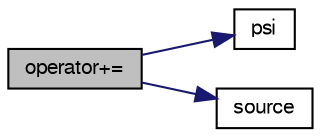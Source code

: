 digraph "operator+="
{
  bgcolor="transparent";
  edge [fontname="FreeSans",fontsize="10",labelfontname="FreeSans",labelfontsize="10"];
  node [fontname="FreeSans",fontsize="10",shape=record];
  rankdir="LR";
  Node6595 [label="operator+=",height=0.2,width=0.4,color="black", fillcolor="grey75", style="filled", fontcolor="black"];
  Node6595 -> Node6596 [color="midnightblue",fontsize="10",style="solid",fontname="FreeSans"];
  Node6596 [label="psi",height=0.2,width=0.4,color="black",URL="$a22358.html#a746a21ead7ed7561097637595338028c"];
  Node6595 -> Node6597 [color="midnightblue",fontsize="10",style="solid",fontname="FreeSans"];
  Node6597 [label="source",height=0.2,width=0.4,color="black",URL="$a22358.html#a4c49d61a0e11bbdadf6646dbe3740560"];
}
